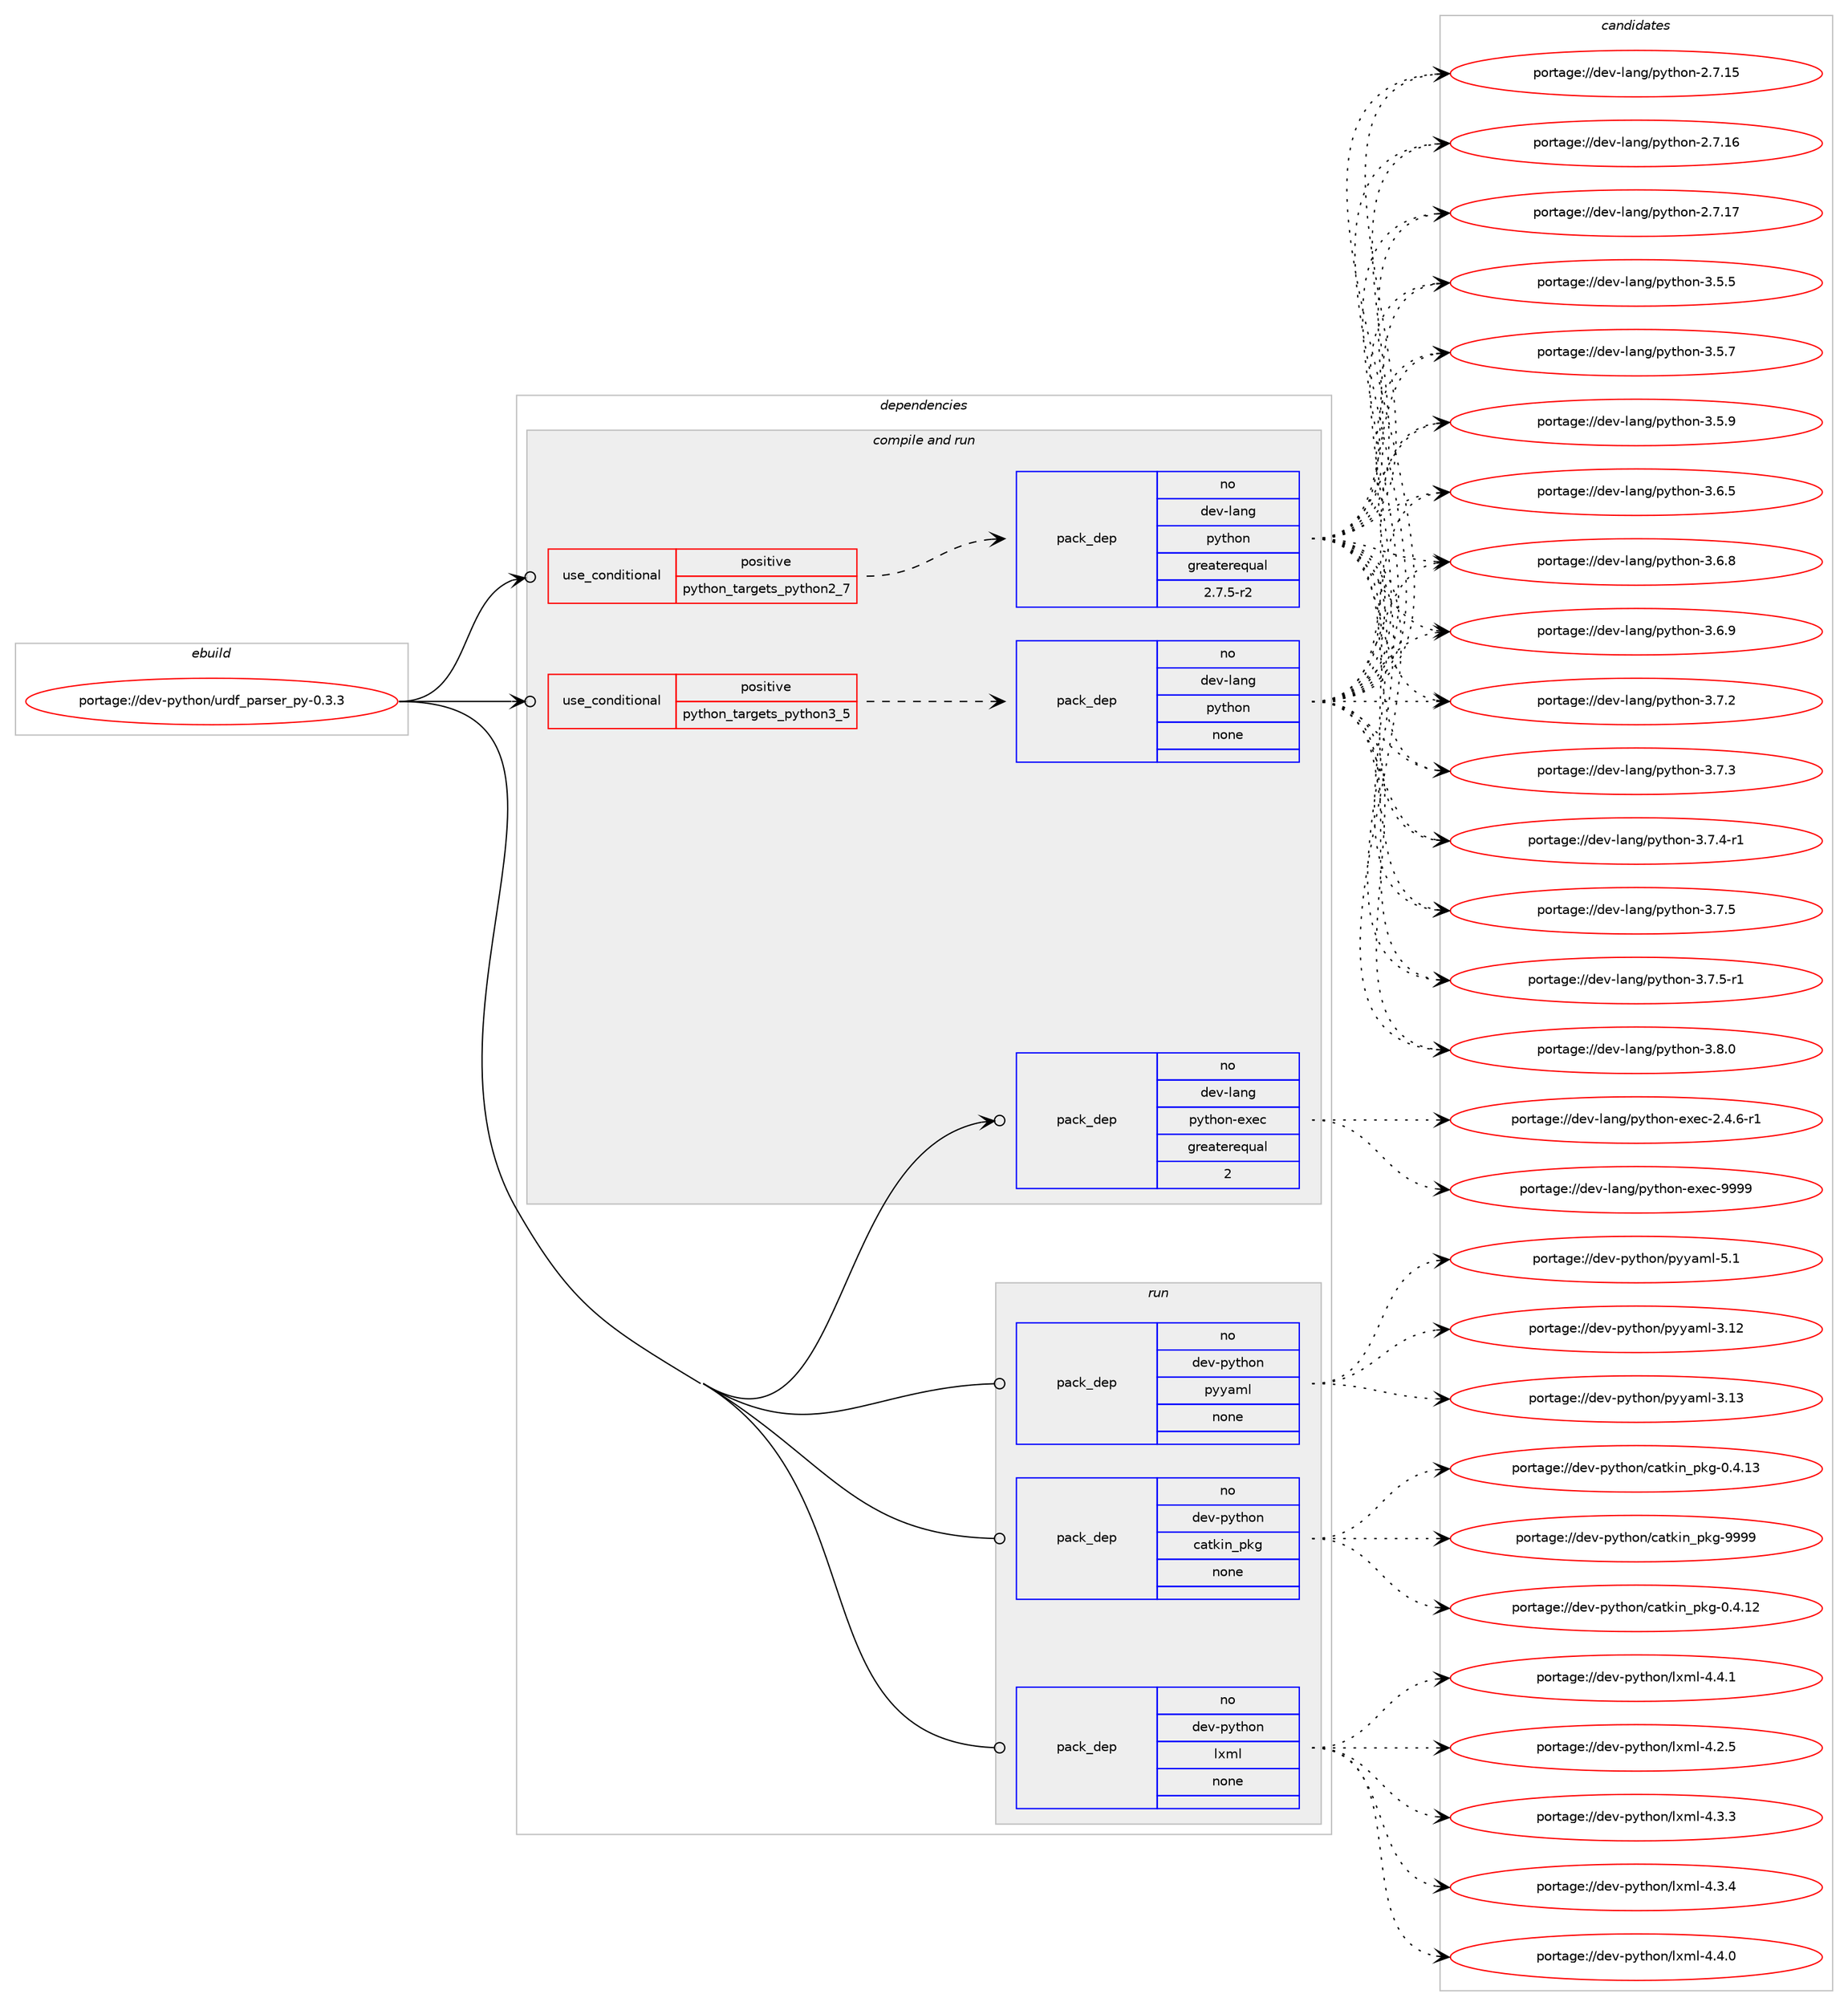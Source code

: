digraph prolog {

# *************
# Graph options
# *************

newrank=true;
concentrate=true;
compound=true;
graph [rankdir=LR,fontname=Helvetica,fontsize=10,ranksep=1.5];#, ranksep=2.5, nodesep=0.2];
edge  [arrowhead=vee];
node  [fontname=Helvetica,fontsize=10];

# **********
# The ebuild
# **********

subgraph cluster_leftcol {
color=gray;
rank=same;
label=<<i>ebuild</i>>;
id [label="portage://dev-python/urdf_parser_py-0.3.3", color=red, width=4, href="../dev-python/urdf_parser_py-0.3.3.svg"];
}

# ****************
# The dependencies
# ****************

subgraph cluster_midcol {
color=gray;
label=<<i>dependencies</i>>;
subgraph cluster_compile {
fillcolor="#eeeeee";
style=filled;
label=<<i>compile</i>>;
}
subgraph cluster_compileandrun {
fillcolor="#eeeeee";
style=filled;
label=<<i>compile and run</i>>;
subgraph cond40265 {
dependency177420 [label=<<TABLE BORDER="0" CELLBORDER="1" CELLSPACING="0" CELLPADDING="4"><TR><TD ROWSPAN="3" CELLPADDING="10">use_conditional</TD></TR><TR><TD>positive</TD></TR><TR><TD>python_targets_python2_7</TD></TR></TABLE>>, shape=none, color=red];
subgraph pack133745 {
dependency177421 [label=<<TABLE BORDER="0" CELLBORDER="1" CELLSPACING="0" CELLPADDING="4" WIDTH="220"><TR><TD ROWSPAN="6" CELLPADDING="30">pack_dep</TD></TR><TR><TD WIDTH="110">no</TD></TR><TR><TD>dev-lang</TD></TR><TR><TD>python</TD></TR><TR><TD>greaterequal</TD></TR><TR><TD>2.7.5-r2</TD></TR></TABLE>>, shape=none, color=blue];
}
dependency177420:e -> dependency177421:w [weight=20,style="dashed",arrowhead="vee"];
}
id:e -> dependency177420:w [weight=20,style="solid",arrowhead="odotvee"];
subgraph cond40266 {
dependency177422 [label=<<TABLE BORDER="0" CELLBORDER="1" CELLSPACING="0" CELLPADDING="4"><TR><TD ROWSPAN="3" CELLPADDING="10">use_conditional</TD></TR><TR><TD>positive</TD></TR><TR><TD>python_targets_python3_5</TD></TR></TABLE>>, shape=none, color=red];
subgraph pack133746 {
dependency177423 [label=<<TABLE BORDER="0" CELLBORDER="1" CELLSPACING="0" CELLPADDING="4" WIDTH="220"><TR><TD ROWSPAN="6" CELLPADDING="30">pack_dep</TD></TR><TR><TD WIDTH="110">no</TD></TR><TR><TD>dev-lang</TD></TR><TR><TD>python</TD></TR><TR><TD>none</TD></TR><TR><TD></TD></TR></TABLE>>, shape=none, color=blue];
}
dependency177422:e -> dependency177423:w [weight=20,style="dashed",arrowhead="vee"];
}
id:e -> dependency177422:w [weight=20,style="solid",arrowhead="odotvee"];
subgraph pack133747 {
dependency177424 [label=<<TABLE BORDER="0" CELLBORDER="1" CELLSPACING="0" CELLPADDING="4" WIDTH="220"><TR><TD ROWSPAN="6" CELLPADDING="30">pack_dep</TD></TR><TR><TD WIDTH="110">no</TD></TR><TR><TD>dev-lang</TD></TR><TR><TD>python-exec</TD></TR><TR><TD>greaterequal</TD></TR><TR><TD>2</TD></TR></TABLE>>, shape=none, color=blue];
}
id:e -> dependency177424:w [weight=20,style="solid",arrowhead="odotvee"];
}
subgraph cluster_run {
fillcolor="#eeeeee";
style=filled;
label=<<i>run</i>>;
subgraph pack133748 {
dependency177425 [label=<<TABLE BORDER="0" CELLBORDER="1" CELLSPACING="0" CELLPADDING="4" WIDTH="220"><TR><TD ROWSPAN="6" CELLPADDING="30">pack_dep</TD></TR><TR><TD WIDTH="110">no</TD></TR><TR><TD>dev-python</TD></TR><TR><TD>catkin_pkg</TD></TR><TR><TD>none</TD></TR><TR><TD></TD></TR></TABLE>>, shape=none, color=blue];
}
id:e -> dependency177425:w [weight=20,style="solid",arrowhead="odot"];
subgraph pack133749 {
dependency177426 [label=<<TABLE BORDER="0" CELLBORDER="1" CELLSPACING="0" CELLPADDING="4" WIDTH="220"><TR><TD ROWSPAN="6" CELLPADDING="30">pack_dep</TD></TR><TR><TD WIDTH="110">no</TD></TR><TR><TD>dev-python</TD></TR><TR><TD>lxml</TD></TR><TR><TD>none</TD></TR><TR><TD></TD></TR></TABLE>>, shape=none, color=blue];
}
id:e -> dependency177426:w [weight=20,style="solid",arrowhead="odot"];
subgraph pack133750 {
dependency177427 [label=<<TABLE BORDER="0" CELLBORDER="1" CELLSPACING="0" CELLPADDING="4" WIDTH="220"><TR><TD ROWSPAN="6" CELLPADDING="30">pack_dep</TD></TR><TR><TD WIDTH="110">no</TD></TR><TR><TD>dev-python</TD></TR><TR><TD>pyyaml</TD></TR><TR><TD>none</TD></TR><TR><TD></TD></TR></TABLE>>, shape=none, color=blue];
}
id:e -> dependency177427:w [weight=20,style="solid",arrowhead="odot"];
}
}

# **************
# The candidates
# **************

subgraph cluster_choices {
rank=same;
color=gray;
label=<<i>candidates</i>>;

subgraph choice133745 {
color=black;
nodesep=1;
choiceportage10010111845108971101034711212111610411111045504655464953 [label="portage://dev-lang/python-2.7.15", color=red, width=4,href="../dev-lang/python-2.7.15.svg"];
choiceportage10010111845108971101034711212111610411111045504655464954 [label="portage://dev-lang/python-2.7.16", color=red, width=4,href="../dev-lang/python-2.7.16.svg"];
choiceportage10010111845108971101034711212111610411111045504655464955 [label="portage://dev-lang/python-2.7.17", color=red, width=4,href="../dev-lang/python-2.7.17.svg"];
choiceportage100101118451089711010347112121116104111110455146534653 [label="portage://dev-lang/python-3.5.5", color=red, width=4,href="../dev-lang/python-3.5.5.svg"];
choiceportage100101118451089711010347112121116104111110455146534655 [label="portage://dev-lang/python-3.5.7", color=red, width=4,href="../dev-lang/python-3.5.7.svg"];
choiceportage100101118451089711010347112121116104111110455146534657 [label="portage://dev-lang/python-3.5.9", color=red, width=4,href="../dev-lang/python-3.5.9.svg"];
choiceportage100101118451089711010347112121116104111110455146544653 [label="portage://dev-lang/python-3.6.5", color=red, width=4,href="../dev-lang/python-3.6.5.svg"];
choiceportage100101118451089711010347112121116104111110455146544656 [label="portage://dev-lang/python-3.6.8", color=red, width=4,href="../dev-lang/python-3.6.8.svg"];
choiceportage100101118451089711010347112121116104111110455146544657 [label="portage://dev-lang/python-3.6.9", color=red, width=4,href="../dev-lang/python-3.6.9.svg"];
choiceportage100101118451089711010347112121116104111110455146554650 [label="portage://dev-lang/python-3.7.2", color=red, width=4,href="../dev-lang/python-3.7.2.svg"];
choiceportage100101118451089711010347112121116104111110455146554651 [label="portage://dev-lang/python-3.7.3", color=red, width=4,href="../dev-lang/python-3.7.3.svg"];
choiceportage1001011184510897110103471121211161041111104551465546524511449 [label="portage://dev-lang/python-3.7.4-r1", color=red, width=4,href="../dev-lang/python-3.7.4-r1.svg"];
choiceportage100101118451089711010347112121116104111110455146554653 [label="portage://dev-lang/python-3.7.5", color=red, width=4,href="../dev-lang/python-3.7.5.svg"];
choiceportage1001011184510897110103471121211161041111104551465546534511449 [label="portage://dev-lang/python-3.7.5-r1", color=red, width=4,href="../dev-lang/python-3.7.5-r1.svg"];
choiceportage100101118451089711010347112121116104111110455146564648 [label="portage://dev-lang/python-3.8.0", color=red, width=4,href="../dev-lang/python-3.8.0.svg"];
dependency177421:e -> choiceportage10010111845108971101034711212111610411111045504655464953:w [style=dotted,weight="100"];
dependency177421:e -> choiceportage10010111845108971101034711212111610411111045504655464954:w [style=dotted,weight="100"];
dependency177421:e -> choiceportage10010111845108971101034711212111610411111045504655464955:w [style=dotted,weight="100"];
dependency177421:e -> choiceportage100101118451089711010347112121116104111110455146534653:w [style=dotted,weight="100"];
dependency177421:e -> choiceportage100101118451089711010347112121116104111110455146534655:w [style=dotted,weight="100"];
dependency177421:e -> choiceportage100101118451089711010347112121116104111110455146534657:w [style=dotted,weight="100"];
dependency177421:e -> choiceportage100101118451089711010347112121116104111110455146544653:w [style=dotted,weight="100"];
dependency177421:e -> choiceportage100101118451089711010347112121116104111110455146544656:w [style=dotted,weight="100"];
dependency177421:e -> choiceportage100101118451089711010347112121116104111110455146544657:w [style=dotted,weight="100"];
dependency177421:e -> choiceportage100101118451089711010347112121116104111110455146554650:w [style=dotted,weight="100"];
dependency177421:e -> choiceportage100101118451089711010347112121116104111110455146554651:w [style=dotted,weight="100"];
dependency177421:e -> choiceportage1001011184510897110103471121211161041111104551465546524511449:w [style=dotted,weight="100"];
dependency177421:e -> choiceportage100101118451089711010347112121116104111110455146554653:w [style=dotted,weight="100"];
dependency177421:e -> choiceportage1001011184510897110103471121211161041111104551465546534511449:w [style=dotted,weight="100"];
dependency177421:e -> choiceportage100101118451089711010347112121116104111110455146564648:w [style=dotted,weight="100"];
}
subgraph choice133746 {
color=black;
nodesep=1;
choiceportage10010111845108971101034711212111610411111045504655464953 [label="portage://dev-lang/python-2.7.15", color=red, width=4,href="../dev-lang/python-2.7.15.svg"];
choiceportage10010111845108971101034711212111610411111045504655464954 [label="portage://dev-lang/python-2.7.16", color=red, width=4,href="../dev-lang/python-2.7.16.svg"];
choiceportage10010111845108971101034711212111610411111045504655464955 [label="portage://dev-lang/python-2.7.17", color=red, width=4,href="../dev-lang/python-2.7.17.svg"];
choiceportage100101118451089711010347112121116104111110455146534653 [label="portage://dev-lang/python-3.5.5", color=red, width=4,href="../dev-lang/python-3.5.5.svg"];
choiceportage100101118451089711010347112121116104111110455146534655 [label="portage://dev-lang/python-3.5.7", color=red, width=4,href="../dev-lang/python-3.5.7.svg"];
choiceportage100101118451089711010347112121116104111110455146534657 [label="portage://dev-lang/python-3.5.9", color=red, width=4,href="../dev-lang/python-3.5.9.svg"];
choiceportage100101118451089711010347112121116104111110455146544653 [label="portage://dev-lang/python-3.6.5", color=red, width=4,href="../dev-lang/python-3.6.5.svg"];
choiceportage100101118451089711010347112121116104111110455146544656 [label="portage://dev-lang/python-3.6.8", color=red, width=4,href="../dev-lang/python-3.6.8.svg"];
choiceportage100101118451089711010347112121116104111110455146544657 [label="portage://dev-lang/python-3.6.9", color=red, width=4,href="../dev-lang/python-3.6.9.svg"];
choiceportage100101118451089711010347112121116104111110455146554650 [label="portage://dev-lang/python-3.7.2", color=red, width=4,href="../dev-lang/python-3.7.2.svg"];
choiceportage100101118451089711010347112121116104111110455146554651 [label="portage://dev-lang/python-3.7.3", color=red, width=4,href="../dev-lang/python-3.7.3.svg"];
choiceportage1001011184510897110103471121211161041111104551465546524511449 [label="portage://dev-lang/python-3.7.4-r1", color=red, width=4,href="../dev-lang/python-3.7.4-r1.svg"];
choiceportage100101118451089711010347112121116104111110455146554653 [label="portage://dev-lang/python-3.7.5", color=red, width=4,href="../dev-lang/python-3.7.5.svg"];
choiceportage1001011184510897110103471121211161041111104551465546534511449 [label="portage://dev-lang/python-3.7.5-r1", color=red, width=4,href="../dev-lang/python-3.7.5-r1.svg"];
choiceportage100101118451089711010347112121116104111110455146564648 [label="portage://dev-lang/python-3.8.0", color=red, width=4,href="../dev-lang/python-3.8.0.svg"];
dependency177423:e -> choiceportage10010111845108971101034711212111610411111045504655464953:w [style=dotted,weight="100"];
dependency177423:e -> choiceportage10010111845108971101034711212111610411111045504655464954:w [style=dotted,weight="100"];
dependency177423:e -> choiceportage10010111845108971101034711212111610411111045504655464955:w [style=dotted,weight="100"];
dependency177423:e -> choiceportage100101118451089711010347112121116104111110455146534653:w [style=dotted,weight="100"];
dependency177423:e -> choiceportage100101118451089711010347112121116104111110455146534655:w [style=dotted,weight="100"];
dependency177423:e -> choiceportage100101118451089711010347112121116104111110455146534657:w [style=dotted,weight="100"];
dependency177423:e -> choiceportage100101118451089711010347112121116104111110455146544653:w [style=dotted,weight="100"];
dependency177423:e -> choiceportage100101118451089711010347112121116104111110455146544656:w [style=dotted,weight="100"];
dependency177423:e -> choiceportage100101118451089711010347112121116104111110455146544657:w [style=dotted,weight="100"];
dependency177423:e -> choiceportage100101118451089711010347112121116104111110455146554650:w [style=dotted,weight="100"];
dependency177423:e -> choiceportage100101118451089711010347112121116104111110455146554651:w [style=dotted,weight="100"];
dependency177423:e -> choiceportage1001011184510897110103471121211161041111104551465546524511449:w [style=dotted,weight="100"];
dependency177423:e -> choiceportage100101118451089711010347112121116104111110455146554653:w [style=dotted,weight="100"];
dependency177423:e -> choiceportage1001011184510897110103471121211161041111104551465546534511449:w [style=dotted,weight="100"];
dependency177423:e -> choiceportage100101118451089711010347112121116104111110455146564648:w [style=dotted,weight="100"];
}
subgraph choice133747 {
color=black;
nodesep=1;
choiceportage10010111845108971101034711212111610411111045101120101994550465246544511449 [label="portage://dev-lang/python-exec-2.4.6-r1", color=red, width=4,href="../dev-lang/python-exec-2.4.6-r1.svg"];
choiceportage10010111845108971101034711212111610411111045101120101994557575757 [label="portage://dev-lang/python-exec-9999", color=red, width=4,href="../dev-lang/python-exec-9999.svg"];
dependency177424:e -> choiceportage10010111845108971101034711212111610411111045101120101994550465246544511449:w [style=dotted,weight="100"];
dependency177424:e -> choiceportage10010111845108971101034711212111610411111045101120101994557575757:w [style=dotted,weight="100"];
}
subgraph choice133748 {
color=black;
nodesep=1;
choiceportage100101118451121211161041111104799971161071051109511210710345484652464950 [label="portage://dev-python/catkin_pkg-0.4.12", color=red, width=4,href="../dev-python/catkin_pkg-0.4.12.svg"];
choiceportage100101118451121211161041111104799971161071051109511210710345484652464951 [label="portage://dev-python/catkin_pkg-0.4.13", color=red, width=4,href="../dev-python/catkin_pkg-0.4.13.svg"];
choiceportage10010111845112121116104111110479997116107105110951121071034557575757 [label="portage://dev-python/catkin_pkg-9999", color=red, width=4,href="../dev-python/catkin_pkg-9999.svg"];
dependency177425:e -> choiceportage100101118451121211161041111104799971161071051109511210710345484652464950:w [style=dotted,weight="100"];
dependency177425:e -> choiceportage100101118451121211161041111104799971161071051109511210710345484652464951:w [style=dotted,weight="100"];
dependency177425:e -> choiceportage10010111845112121116104111110479997116107105110951121071034557575757:w [style=dotted,weight="100"];
}
subgraph choice133749 {
color=black;
nodesep=1;
choiceportage1001011184511212111610411111047108120109108455246504653 [label="portage://dev-python/lxml-4.2.5", color=red, width=4,href="../dev-python/lxml-4.2.5.svg"];
choiceportage1001011184511212111610411111047108120109108455246514651 [label="portage://dev-python/lxml-4.3.3", color=red, width=4,href="../dev-python/lxml-4.3.3.svg"];
choiceportage1001011184511212111610411111047108120109108455246514652 [label="portage://dev-python/lxml-4.3.4", color=red, width=4,href="../dev-python/lxml-4.3.4.svg"];
choiceportage1001011184511212111610411111047108120109108455246524648 [label="portage://dev-python/lxml-4.4.0", color=red, width=4,href="../dev-python/lxml-4.4.0.svg"];
choiceportage1001011184511212111610411111047108120109108455246524649 [label="portage://dev-python/lxml-4.4.1", color=red, width=4,href="../dev-python/lxml-4.4.1.svg"];
dependency177426:e -> choiceportage1001011184511212111610411111047108120109108455246504653:w [style=dotted,weight="100"];
dependency177426:e -> choiceportage1001011184511212111610411111047108120109108455246514651:w [style=dotted,weight="100"];
dependency177426:e -> choiceportage1001011184511212111610411111047108120109108455246514652:w [style=dotted,weight="100"];
dependency177426:e -> choiceportage1001011184511212111610411111047108120109108455246524648:w [style=dotted,weight="100"];
dependency177426:e -> choiceportage1001011184511212111610411111047108120109108455246524649:w [style=dotted,weight="100"];
}
subgraph choice133750 {
color=black;
nodesep=1;
choiceportage1001011184511212111610411111047112121121971091084551464950 [label="portage://dev-python/pyyaml-3.12", color=red, width=4,href="../dev-python/pyyaml-3.12.svg"];
choiceportage1001011184511212111610411111047112121121971091084551464951 [label="portage://dev-python/pyyaml-3.13", color=red, width=4,href="../dev-python/pyyaml-3.13.svg"];
choiceportage10010111845112121116104111110471121211219710910845534649 [label="portage://dev-python/pyyaml-5.1", color=red, width=4,href="../dev-python/pyyaml-5.1.svg"];
dependency177427:e -> choiceportage1001011184511212111610411111047112121121971091084551464950:w [style=dotted,weight="100"];
dependency177427:e -> choiceportage1001011184511212111610411111047112121121971091084551464951:w [style=dotted,weight="100"];
dependency177427:e -> choiceportage10010111845112121116104111110471121211219710910845534649:w [style=dotted,weight="100"];
}
}

}
